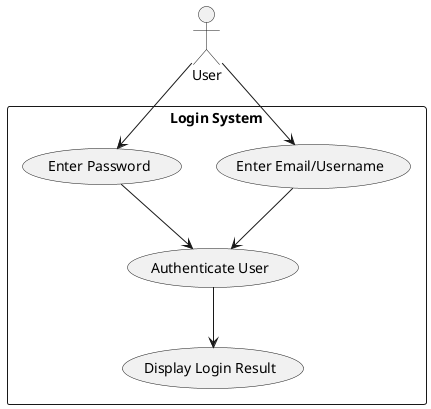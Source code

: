 @startuml
actor "User" as User
rectangle "Login System" {
    usecase "Enter Email/Username" as UC_EnterCredentials
    usecase "Enter Password" as UC_EnterPassword
    usecase "Authenticate User" as UC_Authenticate
    usecase "Display Login Result" as UC_DisplayResult
}

User --> UC_EnterCredentials
User --> UC_EnterPassword
UC_EnterCredentials --> UC_Authenticate
UC_EnterPassword --> UC_Authenticate
UC_Authenticate --> UC_DisplayResult
@enduml
